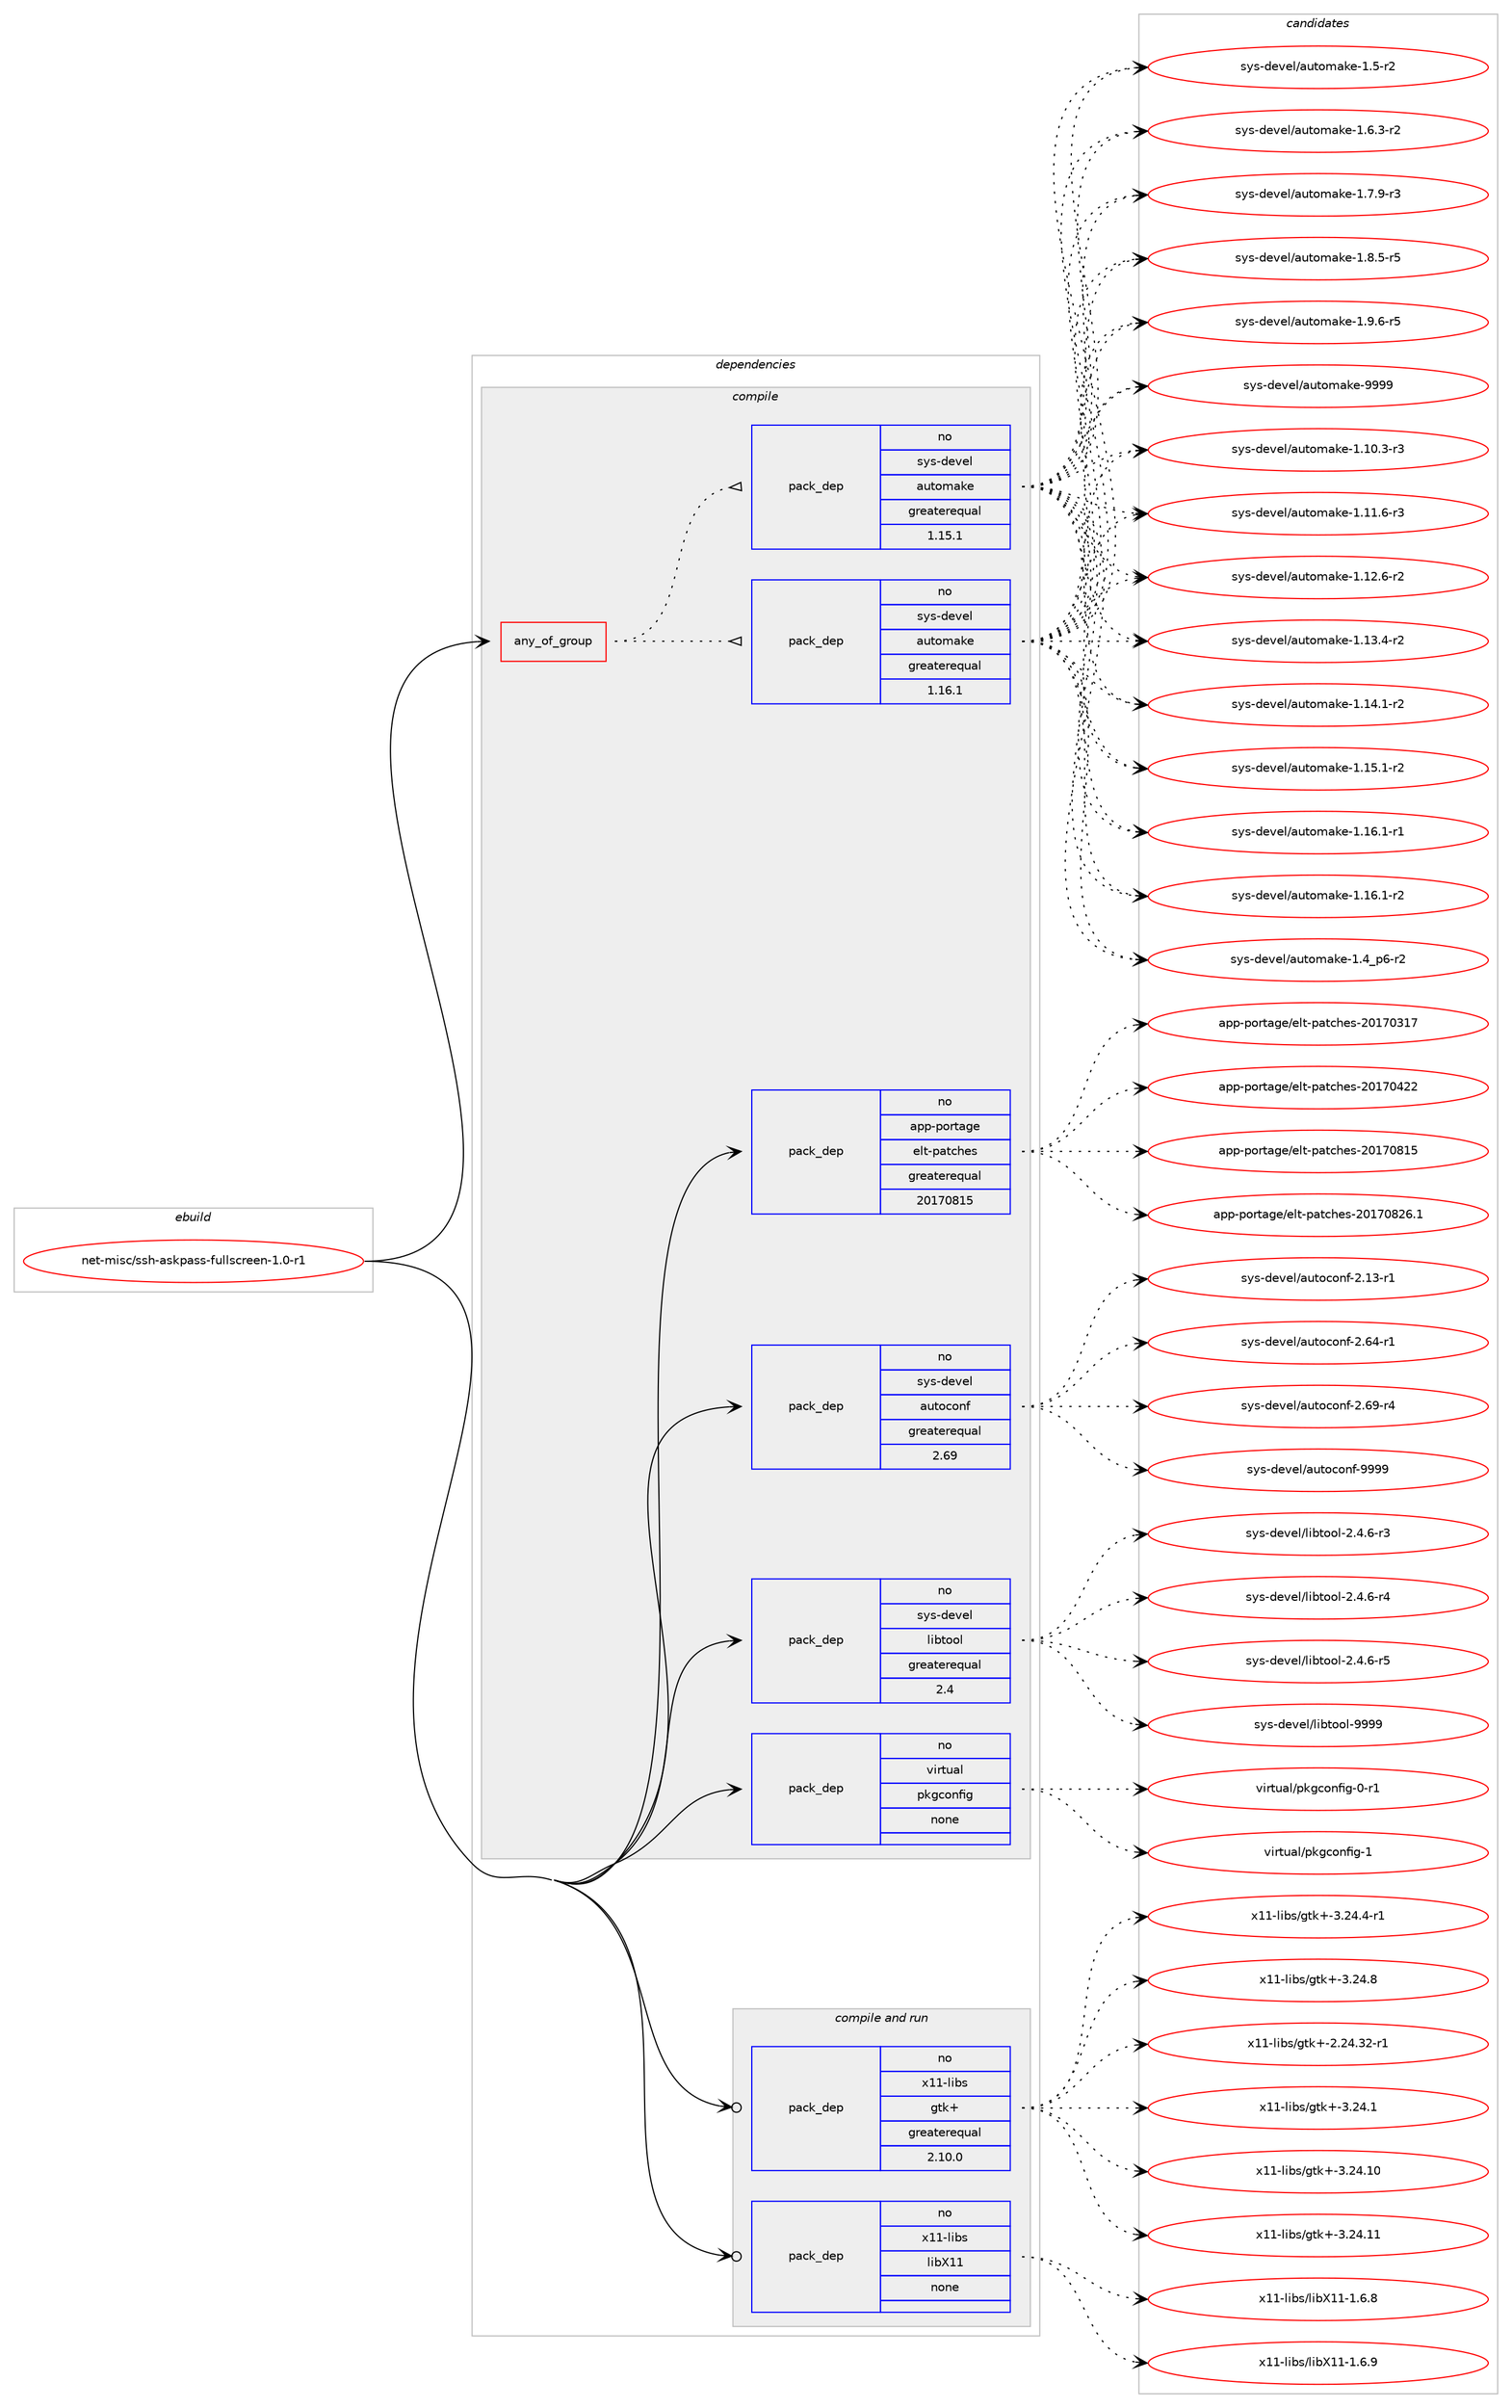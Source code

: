 digraph prolog {

# *************
# Graph options
# *************

newrank=true;
concentrate=true;
compound=true;
graph [rankdir=LR,fontname=Helvetica,fontsize=10,ranksep=1.5];#, ranksep=2.5, nodesep=0.2];
edge  [arrowhead=vee];
node  [fontname=Helvetica,fontsize=10];

# **********
# The ebuild
# **********

subgraph cluster_leftcol {
color=gray;
rank=same;
label=<<i>ebuild</i>>;
id [label="net-misc/ssh-askpass-fullscreen-1.0-r1", color=red, width=4, href="../net-misc/ssh-askpass-fullscreen-1.0-r1.svg"];
}

# ****************
# The dependencies
# ****************

subgraph cluster_midcol {
color=gray;
label=<<i>dependencies</i>>;
subgraph cluster_compile {
fillcolor="#eeeeee";
style=filled;
label=<<i>compile</i>>;
subgraph any14247 {
dependency837225 [label=<<TABLE BORDER="0" CELLBORDER="1" CELLSPACING="0" CELLPADDING="4"><TR><TD CELLPADDING="10">any_of_group</TD></TR></TABLE>>, shape=none, color=red];subgraph pack618341 {
dependency837226 [label=<<TABLE BORDER="0" CELLBORDER="1" CELLSPACING="0" CELLPADDING="4" WIDTH="220"><TR><TD ROWSPAN="6" CELLPADDING="30">pack_dep</TD></TR><TR><TD WIDTH="110">no</TD></TR><TR><TD>sys-devel</TD></TR><TR><TD>automake</TD></TR><TR><TD>greaterequal</TD></TR><TR><TD>1.16.1</TD></TR></TABLE>>, shape=none, color=blue];
}
dependency837225:e -> dependency837226:w [weight=20,style="dotted",arrowhead="oinv"];
subgraph pack618342 {
dependency837227 [label=<<TABLE BORDER="0" CELLBORDER="1" CELLSPACING="0" CELLPADDING="4" WIDTH="220"><TR><TD ROWSPAN="6" CELLPADDING="30">pack_dep</TD></TR><TR><TD WIDTH="110">no</TD></TR><TR><TD>sys-devel</TD></TR><TR><TD>automake</TD></TR><TR><TD>greaterequal</TD></TR><TR><TD>1.15.1</TD></TR></TABLE>>, shape=none, color=blue];
}
dependency837225:e -> dependency837227:w [weight=20,style="dotted",arrowhead="oinv"];
}
id:e -> dependency837225:w [weight=20,style="solid",arrowhead="vee"];
subgraph pack618343 {
dependency837228 [label=<<TABLE BORDER="0" CELLBORDER="1" CELLSPACING="0" CELLPADDING="4" WIDTH="220"><TR><TD ROWSPAN="6" CELLPADDING="30">pack_dep</TD></TR><TR><TD WIDTH="110">no</TD></TR><TR><TD>app-portage</TD></TR><TR><TD>elt-patches</TD></TR><TR><TD>greaterequal</TD></TR><TR><TD>20170815</TD></TR></TABLE>>, shape=none, color=blue];
}
id:e -> dependency837228:w [weight=20,style="solid",arrowhead="vee"];
subgraph pack618344 {
dependency837229 [label=<<TABLE BORDER="0" CELLBORDER="1" CELLSPACING="0" CELLPADDING="4" WIDTH="220"><TR><TD ROWSPAN="6" CELLPADDING="30">pack_dep</TD></TR><TR><TD WIDTH="110">no</TD></TR><TR><TD>sys-devel</TD></TR><TR><TD>autoconf</TD></TR><TR><TD>greaterequal</TD></TR><TR><TD>2.69</TD></TR></TABLE>>, shape=none, color=blue];
}
id:e -> dependency837229:w [weight=20,style="solid",arrowhead="vee"];
subgraph pack618345 {
dependency837230 [label=<<TABLE BORDER="0" CELLBORDER="1" CELLSPACING="0" CELLPADDING="4" WIDTH="220"><TR><TD ROWSPAN="6" CELLPADDING="30">pack_dep</TD></TR><TR><TD WIDTH="110">no</TD></TR><TR><TD>sys-devel</TD></TR><TR><TD>libtool</TD></TR><TR><TD>greaterequal</TD></TR><TR><TD>2.4</TD></TR></TABLE>>, shape=none, color=blue];
}
id:e -> dependency837230:w [weight=20,style="solid",arrowhead="vee"];
subgraph pack618346 {
dependency837231 [label=<<TABLE BORDER="0" CELLBORDER="1" CELLSPACING="0" CELLPADDING="4" WIDTH="220"><TR><TD ROWSPAN="6" CELLPADDING="30">pack_dep</TD></TR><TR><TD WIDTH="110">no</TD></TR><TR><TD>virtual</TD></TR><TR><TD>pkgconfig</TD></TR><TR><TD>none</TD></TR><TR><TD></TD></TR></TABLE>>, shape=none, color=blue];
}
id:e -> dependency837231:w [weight=20,style="solid",arrowhead="vee"];
}
subgraph cluster_compileandrun {
fillcolor="#eeeeee";
style=filled;
label=<<i>compile and run</i>>;
subgraph pack618347 {
dependency837232 [label=<<TABLE BORDER="0" CELLBORDER="1" CELLSPACING="0" CELLPADDING="4" WIDTH="220"><TR><TD ROWSPAN="6" CELLPADDING="30">pack_dep</TD></TR><TR><TD WIDTH="110">no</TD></TR><TR><TD>x11-libs</TD></TR><TR><TD>gtk+</TD></TR><TR><TD>greaterequal</TD></TR><TR><TD>2.10.0</TD></TR></TABLE>>, shape=none, color=blue];
}
id:e -> dependency837232:w [weight=20,style="solid",arrowhead="odotvee"];
subgraph pack618348 {
dependency837233 [label=<<TABLE BORDER="0" CELLBORDER="1" CELLSPACING="0" CELLPADDING="4" WIDTH="220"><TR><TD ROWSPAN="6" CELLPADDING="30">pack_dep</TD></TR><TR><TD WIDTH="110">no</TD></TR><TR><TD>x11-libs</TD></TR><TR><TD>libX11</TD></TR><TR><TD>none</TD></TR><TR><TD></TD></TR></TABLE>>, shape=none, color=blue];
}
id:e -> dependency837233:w [weight=20,style="solid",arrowhead="odotvee"];
}
subgraph cluster_run {
fillcolor="#eeeeee";
style=filled;
label=<<i>run</i>>;
}
}

# **************
# The candidates
# **************

subgraph cluster_choices {
rank=same;
color=gray;
label=<<i>candidates</i>>;

subgraph choice618341 {
color=black;
nodesep=1;
choice11512111545100101118101108479711711611110997107101454946494846514511451 [label="sys-devel/automake-1.10.3-r3", color=red, width=4,href="../sys-devel/automake-1.10.3-r3.svg"];
choice11512111545100101118101108479711711611110997107101454946494946544511451 [label="sys-devel/automake-1.11.6-r3", color=red, width=4,href="../sys-devel/automake-1.11.6-r3.svg"];
choice11512111545100101118101108479711711611110997107101454946495046544511450 [label="sys-devel/automake-1.12.6-r2", color=red, width=4,href="../sys-devel/automake-1.12.6-r2.svg"];
choice11512111545100101118101108479711711611110997107101454946495146524511450 [label="sys-devel/automake-1.13.4-r2", color=red, width=4,href="../sys-devel/automake-1.13.4-r2.svg"];
choice11512111545100101118101108479711711611110997107101454946495246494511450 [label="sys-devel/automake-1.14.1-r2", color=red, width=4,href="../sys-devel/automake-1.14.1-r2.svg"];
choice11512111545100101118101108479711711611110997107101454946495346494511450 [label="sys-devel/automake-1.15.1-r2", color=red, width=4,href="../sys-devel/automake-1.15.1-r2.svg"];
choice11512111545100101118101108479711711611110997107101454946495446494511449 [label="sys-devel/automake-1.16.1-r1", color=red, width=4,href="../sys-devel/automake-1.16.1-r1.svg"];
choice11512111545100101118101108479711711611110997107101454946495446494511450 [label="sys-devel/automake-1.16.1-r2", color=red, width=4,href="../sys-devel/automake-1.16.1-r2.svg"];
choice115121115451001011181011084797117116111109971071014549465295112544511450 [label="sys-devel/automake-1.4_p6-r2", color=red, width=4,href="../sys-devel/automake-1.4_p6-r2.svg"];
choice11512111545100101118101108479711711611110997107101454946534511450 [label="sys-devel/automake-1.5-r2", color=red, width=4,href="../sys-devel/automake-1.5-r2.svg"];
choice115121115451001011181011084797117116111109971071014549465446514511450 [label="sys-devel/automake-1.6.3-r2", color=red, width=4,href="../sys-devel/automake-1.6.3-r2.svg"];
choice115121115451001011181011084797117116111109971071014549465546574511451 [label="sys-devel/automake-1.7.9-r3", color=red, width=4,href="../sys-devel/automake-1.7.9-r3.svg"];
choice115121115451001011181011084797117116111109971071014549465646534511453 [label="sys-devel/automake-1.8.5-r5", color=red, width=4,href="../sys-devel/automake-1.8.5-r5.svg"];
choice115121115451001011181011084797117116111109971071014549465746544511453 [label="sys-devel/automake-1.9.6-r5", color=red, width=4,href="../sys-devel/automake-1.9.6-r5.svg"];
choice115121115451001011181011084797117116111109971071014557575757 [label="sys-devel/automake-9999", color=red, width=4,href="../sys-devel/automake-9999.svg"];
dependency837226:e -> choice11512111545100101118101108479711711611110997107101454946494846514511451:w [style=dotted,weight="100"];
dependency837226:e -> choice11512111545100101118101108479711711611110997107101454946494946544511451:w [style=dotted,weight="100"];
dependency837226:e -> choice11512111545100101118101108479711711611110997107101454946495046544511450:w [style=dotted,weight="100"];
dependency837226:e -> choice11512111545100101118101108479711711611110997107101454946495146524511450:w [style=dotted,weight="100"];
dependency837226:e -> choice11512111545100101118101108479711711611110997107101454946495246494511450:w [style=dotted,weight="100"];
dependency837226:e -> choice11512111545100101118101108479711711611110997107101454946495346494511450:w [style=dotted,weight="100"];
dependency837226:e -> choice11512111545100101118101108479711711611110997107101454946495446494511449:w [style=dotted,weight="100"];
dependency837226:e -> choice11512111545100101118101108479711711611110997107101454946495446494511450:w [style=dotted,weight="100"];
dependency837226:e -> choice115121115451001011181011084797117116111109971071014549465295112544511450:w [style=dotted,weight="100"];
dependency837226:e -> choice11512111545100101118101108479711711611110997107101454946534511450:w [style=dotted,weight="100"];
dependency837226:e -> choice115121115451001011181011084797117116111109971071014549465446514511450:w [style=dotted,weight="100"];
dependency837226:e -> choice115121115451001011181011084797117116111109971071014549465546574511451:w [style=dotted,weight="100"];
dependency837226:e -> choice115121115451001011181011084797117116111109971071014549465646534511453:w [style=dotted,weight="100"];
dependency837226:e -> choice115121115451001011181011084797117116111109971071014549465746544511453:w [style=dotted,weight="100"];
dependency837226:e -> choice115121115451001011181011084797117116111109971071014557575757:w [style=dotted,weight="100"];
}
subgraph choice618342 {
color=black;
nodesep=1;
choice11512111545100101118101108479711711611110997107101454946494846514511451 [label="sys-devel/automake-1.10.3-r3", color=red, width=4,href="../sys-devel/automake-1.10.3-r3.svg"];
choice11512111545100101118101108479711711611110997107101454946494946544511451 [label="sys-devel/automake-1.11.6-r3", color=red, width=4,href="../sys-devel/automake-1.11.6-r3.svg"];
choice11512111545100101118101108479711711611110997107101454946495046544511450 [label="sys-devel/automake-1.12.6-r2", color=red, width=4,href="../sys-devel/automake-1.12.6-r2.svg"];
choice11512111545100101118101108479711711611110997107101454946495146524511450 [label="sys-devel/automake-1.13.4-r2", color=red, width=4,href="../sys-devel/automake-1.13.4-r2.svg"];
choice11512111545100101118101108479711711611110997107101454946495246494511450 [label="sys-devel/automake-1.14.1-r2", color=red, width=4,href="../sys-devel/automake-1.14.1-r2.svg"];
choice11512111545100101118101108479711711611110997107101454946495346494511450 [label="sys-devel/automake-1.15.1-r2", color=red, width=4,href="../sys-devel/automake-1.15.1-r2.svg"];
choice11512111545100101118101108479711711611110997107101454946495446494511449 [label="sys-devel/automake-1.16.1-r1", color=red, width=4,href="../sys-devel/automake-1.16.1-r1.svg"];
choice11512111545100101118101108479711711611110997107101454946495446494511450 [label="sys-devel/automake-1.16.1-r2", color=red, width=4,href="../sys-devel/automake-1.16.1-r2.svg"];
choice115121115451001011181011084797117116111109971071014549465295112544511450 [label="sys-devel/automake-1.4_p6-r2", color=red, width=4,href="../sys-devel/automake-1.4_p6-r2.svg"];
choice11512111545100101118101108479711711611110997107101454946534511450 [label="sys-devel/automake-1.5-r2", color=red, width=4,href="../sys-devel/automake-1.5-r2.svg"];
choice115121115451001011181011084797117116111109971071014549465446514511450 [label="sys-devel/automake-1.6.3-r2", color=red, width=4,href="../sys-devel/automake-1.6.3-r2.svg"];
choice115121115451001011181011084797117116111109971071014549465546574511451 [label="sys-devel/automake-1.7.9-r3", color=red, width=4,href="../sys-devel/automake-1.7.9-r3.svg"];
choice115121115451001011181011084797117116111109971071014549465646534511453 [label="sys-devel/automake-1.8.5-r5", color=red, width=4,href="../sys-devel/automake-1.8.5-r5.svg"];
choice115121115451001011181011084797117116111109971071014549465746544511453 [label="sys-devel/automake-1.9.6-r5", color=red, width=4,href="../sys-devel/automake-1.9.6-r5.svg"];
choice115121115451001011181011084797117116111109971071014557575757 [label="sys-devel/automake-9999", color=red, width=4,href="../sys-devel/automake-9999.svg"];
dependency837227:e -> choice11512111545100101118101108479711711611110997107101454946494846514511451:w [style=dotted,weight="100"];
dependency837227:e -> choice11512111545100101118101108479711711611110997107101454946494946544511451:w [style=dotted,weight="100"];
dependency837227:e -> choice11512111545100101118101108479711711611110997107101454946495046544511450:w [style=dotted,weight="100"];
dependency837227:e -> choice11512111545100101118101108479711711611110997107101454946495146524511450:w [style=dotted,weight="100"];
dependency837227:e -> choice11512111545100101118101108479711711611110997107101454946495246494511450:w [style=dotted,weight="100"];
dependency837227:e -> choice11512111545100101118101108479711711611110997107101454946495346494511450:w [style=dotted,weight="100"];
dependency837227:e -> choice11512111545100101118101108479711711611110997107101454946495446494511449:w [style=dotted,weight="100"];
dependency837227:e -> choice11512111545100101118101108479711711611110997107101454946495446494511450:w [style=dotted,weight="100"];
dependency837227:e -> choice115121115451001011181011084797117116111109971071014549465295112544511450:w [style=dotted,weight="100"];
dependency837227:e -> choice11512111545100101118101108479711711611110997107101454946534511450:w [style=dotted,weight="100"];
dependency837227:e -> choice115121115451001011181011084797117116111109971071014549465446514511450:w [style=dotted,weight="100"];
dependency837227:e -> choice115121115451001011181011084797117116111109971071014549465546574511451:w [style=dotted,weight="100"];
dependency837227:e -> choice115121115451001011181011084797117116111109971071014549465646534511453:w [style=dotted,weight="100"];
dependency837227:e -> choice115121115451001011181011084797117116111109971071014549465746544511453:w [style=dotted,weight="100"];
dependency837227:e -> choice115121115451001011181011084797117116111109971071014557575757:w [style=dotted,weight="100"];
}
subgraph choice618343 {
color=black;
nodesep=1;
choice97112112451121111141169710310147101108116451129711699104101115455048495548514955 [label="app-portage/elt-patches-20170317", color=red, width=4,href="../app-portage/elt-patches-20170317.svg"];
choice97112112451121111141169710310147101108116451129711699104101115455048495548525050 [label="app-portage/elt-patches-20170422", color=red, width=4,href="../app-portage/elt-patches-20170422.svg"];
choice97112112451121111141169710310147101108116451129711699104101115455048495548564953 [label="app-portage/elt-patches-20170815", color=red, width=4,href="../app-portage/elt-patches-20170815.svg"];
choice971121124511211111411697103101471011081164511297116991041011154550484955485650544649 [label="app-portage/elt-patches-20170826.1", color=red, width=4,href="../app-portage/elt-patches-20170826.1.svg"];
dependency837228:e -> choice97112112451121111141169710310147101108116451129711699104101115455048495548514955:w [style=dotted,weight="100"];
dependency837228:e -> choice97112112451121111141169710310147101108116451129711699104101115455048495548525050:w [style=dotted,weight="100"];
dependency837228:e -> choice97112112451121111141169710310147101108116451129711699104101115455048495548564953:w [style=dotted,weight="100"];
dependency837228:e -> choice971121124511211111411697103101471011081164511297116991041011154550484955485650544649:w [style=dotted,weight="100"];
}
subgraph choice618344 {
color=black;
nodesep=1;
choice1151211154510010111810110847971171161119911111010245504649514511449 [label="sys-devel/autoconf-2.13-r1", color=red, width=4,href="../sys-devel/autoconf-2.13-r1.svg"];
choice1151211154510010111810110847971171161119911111010245504654524511449 [label="sys-devel/autoconf-2.64-r1", color=red, width=4,href="../sys-devel/autoconf-2.64-r1.svg"];
choice1151211154510010111810110847971171161119911111010245504654574511452 [label="sys-devel/autoconf-2.69-r4", color=red, width=4,href="../sys-devel/autoconf-2.69-r4.svg"];
choice115121115451001011181011084797117116111991111101024557575757 [label="sys-devel/autoconf-9999", color=red, width=4,href="../sys-devel/autoconf-9999.svg"];
dependency837229:e -> choice1151211154510010111810110847971171161119911111010245504649514511449:w [style=dotted,weight="100"];
dependency837229:e -> choice1151211154510010111810110847971171161119911111010245504654524511449:w [style=dotted,weight="100"];
dependency837229:e -> choice1151211154510010111810110847971171161119911111010245504654574511452:w [style=dotted,weight="100"];
dependency837229:e -> choice115121115451001011181011084797117116111991111101024557575757:w [style=dotted,weight="100"];
}
subgraph choice618345 {
color=black;
nodesep=1;
choice1151211154510010111810110847108105981161111111084550465246544511451 [label="sys-devel/libtool-2.4.6-r3", color=red, width=4,href="../sys-devel/libtool-2.4.6-r3.svg"];
choice1151211154510010111810110847108105981161111111084550465246544511452 [label="sys-devel/libtool-2.4.6-r4", color=red, width=4,href="../sys-devel/libtool-2.4.6-r4.svg"];
choice1151211154510010111810110847108105981161111111084550465246544511453 [label="sys-devel/libtool-2.4.6-r5", color=red, width=4,href="../sys-devel/libtool-2.4.6-r5.svg"];
choice1151211154510010111810110847108105981161111111084557575757 [label="sys-devel/libtool-9999", color=red, width=4,href="../sys-devel/libtool-9999.svg"];
dependency837230:e -> choice1151211154510010111810110847108105981161111111084550465246544511451:w [style=dotted,weight="100"];
dependency837230:e -> choice1151211154510010111810110847108105981161111111084550465246544511452:w [style=dotted,weight="100"];
dependency837230:e -> choice1151211154510010111810110847108105981161111111084550465246544511453:w [style=dotted,weight="100"];
dependency837230:e -> choice1151211154510010111810110847108105981161111111084557575757:w [style=dotted,weight="100"];
}
subgraph choice618346 {
color=black;
nodesep=1;
choice11810511411611797108471121071039911111010210510345484511449 [label="virtual/pkgconfig-0-r1", color=red, width=4,href="../virtual/pkgconfig-0-r1.svg"];
choice1181051141161179710847112107103991111101021051034549 [label="virtual/pkgconfig-1", color=red, width=4,href="../virtual/pkgconfig-1.svg"];
dependency837231:e -> choice11810511411611797108471121071039911111010210510345484511449:w [style=dotted,weight="100"];
dependency837231:e -> choice1181051141161179710847112107103991111101021051034549:w [style=dotted,weight="100"];
}
subgraph choice618347 {
color=black;
nodesep=1;
choice12049494510810598115471031161074345504650524651504511449 [label="x11-libs/gtk+-2.24.32-r1", color=red, width=4,href="../x11-libs/gtk+-2.24.32-r1.svg"];
choice12049494510810598115471031161074345514650524649 [label="x11-libs/gtk+-3.24.1", color=red, width=4,href="../x11-libs/gtk+-3.24.1.svg"];
choice1204949451081059811547103116107434551465052464948 [label="x11-libs/gtk+-3.24.10", color=red, width=4,href="../x11-libs/gtk+-3.24.10.svg"];
choice1204949451081059811547103116107434551465052464949 [label="x11-libs/gtk+-3.24.11", color=red, width=4,href="../x11-libs/gtk+-3.24.11.svg"];
choice120494945108105981154710311610743455146505246524511449 [label="x11-libs/gtk+-3.24.4-r1", color=red, width=4,href="../x11-libs/gtk+-3.24.4-r1.svg"];
choice12049494510810598115471031161074345514650524656 [label="x11-libs/gtk+-3.24.8", color=red, width=4,href="../x11-libs/gtk+-3.24.8.svg"];
dependency837232:e -> choice12049494510810598115471031161074345504650524651504511449:w [style=dotted,weight="100"];
dependency837232:e -> choice12049494510810598115471031161074345514650524649:w [style=dotted,weight="100"];
dependency837232:e -> choice1204949451081059811547103116107434551465052464948:w [style=dotted,weight="100"];
dependency837232:e -> choice1204949451081059811547103116107434551465052464949:w [style=dotted,weight="100"];
dependency837232:e -> choice120494945108105981154710311610743455146505246524511449:w [style=dotted,weight="100"];
dependency837232:e -> choice12049494510810598115471031161074345514650524656:w [style=dotted,weight="100"];
}
subgraph choice618348 {
color=black;
nodesep=1;
choice120494945108105981154710810598884949454946544656 [label="x11-libs/libX11-1.6.8", color=red, width=4,href="../x11-libs/libX11-1.6.8.svg"];
choice120494945108105981154710810598884949454946544657 [label="x11-libs/libX11-1.6.9", color=red, width=4,href="../x11-libs/libX11-1.6.9.svg"];
dependency837233:e -> choice120494945108105981154710810598884949454946544656:w [style=dotted,weight="100"];
dependency837233:e -> choice120494945108105981154710810598884949454946544657:w [style=dotted,weight="100"];
}
}

}
